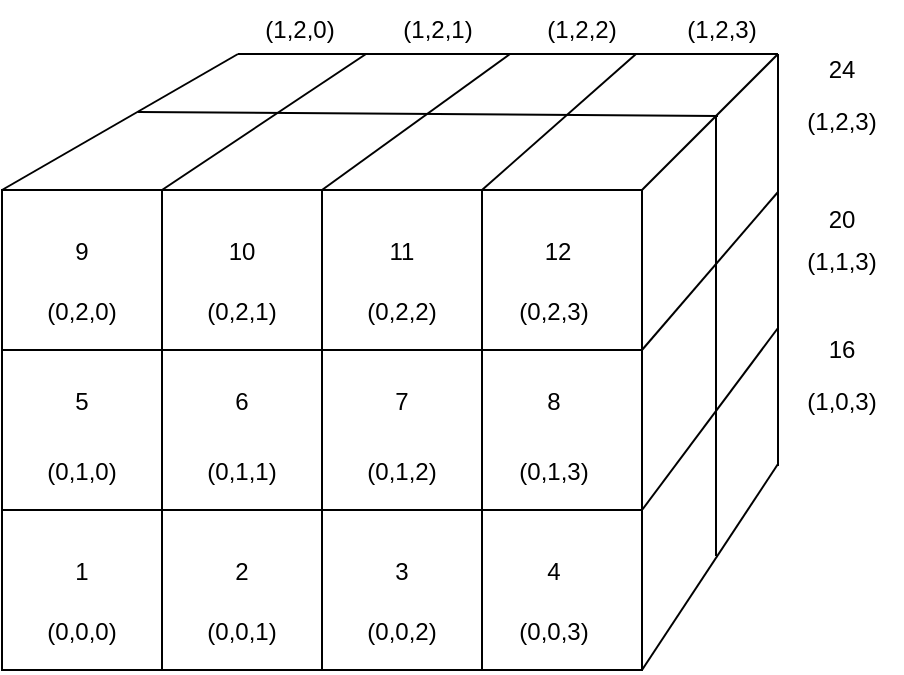 <mxfile version="22.1.16" type="device">
  <diagram name="Page-1" id="vx8WYl8dMyhK_g289YRw">
    <mxGraphModel dx="523" dy="788" grid="1" gridSize="10" guides="1" tooltips="1" connect="1" arrows="1" fold="1" page="1" pageScale="1" pageWidth="800" pageHeight="340" math="0" shadow="0">
      <root>
        <mxCell id="0" />
        <mxCell id="1" parent="0" />
        <mxCell id="JjXKmkML70HqsHR7HFJs-4" value="" style="whiteSpace=wrap;html=1;aspect=fixed;fillColor=none;" vertex="1" parent="1">
          <mxGeometry x="190" y="-85" width="80" height="80" as="geometry" />
        </mxCell>
        <mxCell id="JjXKmkML70HqsHR7HFJs-5" value="" style="whiteSpace=wrap;html=1;aspect=fixed;fillColor=none;" vertex="1" parent="1">
          <mxGeometry x="270" y="-85" width="80" height="80" as="geometry" />
        </mxCell>
        <mxCell id="JjXKmkML70HqsHR7HFJs-6" value="" style="whiteSpace=wrap;html=1;aspect=fixed;fillColor=none;" vertex="1" parent="1">
          <mxGeometry x="350" y="-85" width="80" height="80" as="geometry" />
        </mxCell>
        <mxCell id="JjXKmkML70HqsHR7HFJs-7" value="" style="whiteSpace=wrap;html=1;aspect=fixed;fillColor=none;" vertex="1" parent="1">
          <mxGeometry x="430" y="-85" width="80" height="80" as="geometry" />
        </mxCell>
        <mxCell id="JjXKmkML70HqsHR7HFJs-8" value="" style="whiteSpace=wrap;html=1;aspect=fixed;fillColor=none;" vertex="1" parent="1">
          <mxGeometry x="430" y="-165" width="80" height="80" as="geometry" />
        </mxCell>
        <mxCell id="JjXKmkML70HqsHR7HFJs-9" value="" style="whiteSpace=wrap;html=1;aspect=fixed;fillColor=none;" vertex="1" parent="1">
          <mxGeometry x="350" y="-165" width="80" height="80" as="geometry" />
        </mxCell>
        <mxCell id="JjXKmkML70HqsHR7HFJs-10" value="" style="whiteSpace=wrap;html=1;aspect=fixed;fillColor=none;" vertex="1" parent="1">
          <mxGeometry x="270" y="-165" width="80" height="80" as="geometry" />
        </mxCell>
        <mxCell id="JjXKmkML70HqsHR7HFJs-11" value="" style="whiteSpace=wrap;html=1;aspect=fixed;fillColor=none;" vertex="1" parent="1">
          <mxGeometry x="190" y="-165" width="80" height="80" as="geometry" />
        </mxCell>
        <mxCell id="JjXKmkML70HqsHR7HFJs-12" value="" style="whiteSpace=wrap;html=1;aspect=fixed;fillColor=none;" vertex="1" parent="1">
          <mxGeometry x="190" y="-245" width="80" height="80" as="geometry" />
        </mxCell>
        <mxCell id="JjXKmkML70HqsHR7HFJs-13" value="" style="whiteSpace=wrap;html=1;aspect=fixed;fillColor=none;" vertex="1" parent="1">
          <mxGeometry x="270" y="-245" width="80" height="80" as="geometry" />
        </mxCell>
        <mxCell id="JjXKmkML70HqsHR7HFJs-14" value="" style="whiteSpace=wrap;html=1;aspect=fixed;fillColor=none;" vertex="1" parent="1">
          <mxGeometry x="350" y="-245" width="80" height="80" as="geometry" />
        </mxCell>
        <mxCell id="JjXKmkML70HqsHR7HFJs-15" value="" style="whiteSpace=wrap;html=1;aspect=fixed;fillColor=none;" vertex="1" parent="1">
          <mxGeometry x="430" y="-245" width="80" height="80" as="geometry" />
        </mxCell>
        <mxCell id="JjXKmkML70HqsHR7HFJs-16" value="" style="endArrow=none;html=1;rounded=0;" edge="1" parent="1">
          <mxGeometry width="50" height="50" relative="1" as="geometry">
            <mxPoint x="510" y="-5" as="sourcePoint" />
            <mxPoint x="578" y="-108" as="targetPoint" />
          </mxGeometry>
        </mxCell>
        <mxCell id="JjXKmkML70HqsHR7HFJs-21" value="" style="endArrow=none;html=1;rounded=0;" edge="1" parent="1">
          <mxGeometry width="50" height="50" relative="1" as="geometry">
            <mxPoint x="510" y="-85" as="sourcePoint" />
            <mxPoint x="578" y="-176" as="targetPoint" />
          </mxGeometry>
        </mxCell>
        <mxCell id="JjXKmkML70HqsHR7HFJs-23" value="" style="endArrow=none;html=1;rounded=0;" edge="1" parent="1">
          <mxGeometry width="50" height="50" relative="1" as="geometry">
            <mxPoint x="510" y="-165" as="sourcePoint" />
            <mxPoint x="578" y="-244" as="targetPoint" />
          </mxGeometry>
        </mxCell>
        <mxCell id="JjXKmkML70HqsHR7HFJs-24" value="" style="endArrow=none;html=1;rounded=0;" edge="1" parent="1">
          <mxGeometry width="50" height="50" relative="1" as="geometry">
            <mxPoint x="547" y="-62" as="sourcePoint" />
            <mxPoint x="547" y="-282" as="targetPoint" />
          </mxGeometry>
        </mxCell>
        <mxCell id="JjXKmkML70HqsHR7HFJs-25" value="" style="endArrow=none;html=1;rounded=0;" edge="1" parent="1">
          <mxGeometry width="50" height="50" relative="1" as="geometry">
            <mxPoint x="510" y="-245" as="sourcePoint" />
            <mxPoint x="578" y="-313" as="targetPoint" />
          </mxGeometry>
        </mxCell>
        <mxCell id="JjXKmkML70HqsHR7HFJs-26" value="" style="endArrow=none;html=1;rounded=0;" edge="1" parent="1">
          <mxGeometry width="50" height="50" relative="1" as="geometry">
            <mxPoint x="578" y="-107" as="sourcePoint" />
            <mxPoint x="578" y="-313" as="targetPoint" />
          </mxGeometry>
        </mxCell>
        <mxCell id="JjXKmkML70HqsHR7HFJs-32" value="" style="endArrow=none;html=1;rounded=0;" edge="1" parent="1">
          <mxGeometry width="50" height="50" relative="1" as="geometry">
            <mxPoint x="190" y="-245" as="sourcePoint" />
            <mxPoint x="308" y="-313" as="targetPoint" />
          </mxGeometry>
        </mxCell>
        <mxCell id="JjXKmkML70HqsHR7HFJs-34" value="" style="endArrow=none;html=1;rounded=0;" edge="1" parent="1">
          <mxGeometry width="50" height="50" relative="1" as="geometry">
            <mxPoint x="270" y="-245" as="sourcePoint" />
            <mxPoint x="372" y="-313" as="targetPoint" />
          </mxGeometry>
        </mxCell>
        <mxCell id="JjXKmkML70HqsHR7HFJs-36" value="" style="endArrow=none;html=1;rounded=0;" edge="1" parent="1">
          <mxGeometry width="50" height="50" relative="1" as="geometry">
            <mxPoint x="350" y="-245" as="sourcePoint" />
            <mxPoint x="444" y="-313" as="targetPoint" />
          </mxGeometry>
        </mxCell>
        <mxCell id="JjXKmkML70HqsHR7HFJs-38" value="" style="endArrow=none;html=1;rounded=0;" edge="1" parent="1">
          <mxGeometry width="50" height="50" relative="1" as="geometry">
            <mxPoint x="430" y="-245" as="sourcePoint" />
            <mxPoint x="507" y="-313" as="targetPoint" />
          </mxGeometry>
        </mxCell>
        <mxCell id="JjXKmkML70HqsHR7HFJs-40" value="" style="endArrow=none;html=1;rounded=0;" edge="1" parent="1">
          <mxGeometry width="50" height="50" relative="1" as="geometry">
            <mxPoint x="258" y="-284" as="sourcePoint" />
            <mxPoint x="548" y="-282" as="targetPoint" />
          </mxGeometry>
        </mxCell>
        <mxCell id="JjXKmkML70HqsHR7HFJs-41" value="" style="endArrow=none;html=1;rounded=0;" edge="1" parent="1">
          <mxGeometry width="50" height="50" relative="1" as="geometry">
            <mxPoint x="308" y="-313" as="sourcePoint" />
            <mxPoint x="578" y="-313" as="targetPoint" />
          </mxGeometry>
        </mxCell>
        <mxCell id="JjXKmkML70HqsHR7HFJs-44" value="(0,0,0)" style="text;strokeColor=none;align=center;fillColor=none;html=1;verticalAlign=middle;whiteSpace=wrap;rounded=0;" vertex="1" parent="1">
          <mxGeometry x="200" y="-39" width="60" height="30" as="geometry" />
        </mxCell>
        <mxCell id="JjXKmkML70HqsHR7HFJs-46" value="(1,2,3)" style="text;strokeColor=none;align=center;fillColor=none;html=1;verticalAlign=middle;whiteSpace=wrap;rounded=0;" vertex="1" parent="1">
          <mxGeometry x="520" y="-340" width="60" height="30" as="geometry" />
        </mxCell>
        <mxCell id="JjXKmkML70HqsHR7HFJs-47" value="(1,0,3)" style="text;strokeColor=none;align=center;fillColor=none;html=1;verticalAlign=middle;whiteSpace=wrap;rounded=0;" vertex="1" parent="1">
          <mxGeometry x="580" y="-154" width="60" height="30" as="geometry" />
        </mxCell>
        <mxCell id="JjXKmkML70HqsHR7HFJs-48" value="(0,0,1)" style="text;strokeColor=none;align=center;fillColor=none;html=1;verticalAlign=middle;whiteSpace=wrap;rounded=0;" vertex="1" parent="1">
          <mxGeometry x="280" y="-39" width="60" height="30" as="geometry" />
        </mxCell>
        <mxCell id="JjXKmkML70HqsHR7HFJs-49" value="(0,0,2)" style="text;strokeColor=none;align=center;fillColor=none;html=1;verticalAlign=middle;whiteSpace=wrap;rounded=0;" vertex="1" parent="1">
          <mxGeometry x="360" y="-39" width="60" height="30" as="geometry" />
        </mxCell>
        <mxCell id="JjXKmkML70HqsHR7HFJs-50" value="(0,0,3)" style="text;strokeColor=none;align=center;fillColor=none;html=1;verticalAlign=middle;whiteSpace=wrap;rounded=0;" vertex="1" parent="1">
          <mxGeometry x="436" y="-39" width="60" height="30" as="geometry" />
        </mxCell>
        <mxCell id="JjXKmkML70HqsHR7HFJs-51" value="(0,1,0)" style="text;strokeColor=none;align=center;fillColor=none;html=1;verticalAlign=middle;whiteSpace=wrap;rounded=0;" vertex="1" parent="1">
          <mxGeometry x="200" y="-119" width="60" height="30" as="geometry" />
        </mxCell>
        <mxCell id="JjXKmkML70HqsHR7HFJs-52" value="(0,1,1)" style="text;strokeColor=none;align=center;fillColor=none;html=1;verticalAlign=middle;whiteSpace=wrap;rounded=0;" vertex="1" parent="1">
          <mxGeometry x="280" y="-119" width="60" height="30" as="geometry" />
        </mxCell>
        <mxCell id="JjXKmkML70HqsHR7HFJs-53" value="(0,1,2)" style="text;strokeColor=none;align=center;fillColor=none;html=1;verticalAlign=middle;whiteSpace=wrap;rounded=0;" vertex="1" parent="1">
          <mxGeometry x="360" y="-119" width="60" height="30" as="geometry" />
        </mxCell>
        <mxCell id="JjXKmkML70HqsHR7HFJs-54" value="(0,1,3)" style="text;strokeColor=none;align=center;fillColor=none;html=1;verticalAlign=middle;whiteSpace=wrap;rounded=0;" vertex="1" parent="1">
          <mxGeometry x="436" y="-119" width="60" height="30" as="geometry" />
        </mxCell>
        <mxCell id="JjXKmkML70HqsHR7HFJs-55" value="(0,2,0)" style="text;strokeColor=none;align=center;fillColor=none;html=1;verticalAlign=middle;whiteSpace=wrap;rounded=0;" vertex="1" parent="1">
          <mxGeometry x="200" y="-199" width="60" height="30" as="geometry" />
        </mxCell>
        <mxCell id="JjXKmkML70HqsHR7HFJs-56" value="(0,2,1)" style="text;strokeColor=none;align=center;fillColor=none;html=1;verticalAlign=middle;whiteSpace=wrap;rounded=0;" vertex="1" parent="1">
          <mxGeometry x="280" y="-199" width="60" height="30" as="geometry" />
        </mxCell>
        <mxCell id="JjXKmkML70HqsHR7HFJs-57" value="(0,2,2)" style="text;strokeColor=none;align=center;fillColor=none;html=1;verticalAlign=middle;whiteSpace=wrap;rounded=0;" vertex="1" parent="1">
          <mxGeometry x="360" y="-199" width="60" height="30" as="geometry" />
        </mxCell>
        <mxCell id="JjXKmkML70HqsHR7HFJs-58" value="(0,2,3)" style="text;strokeColor=none;align=center;fillColor=none;html=1;verticalAlign=middle;whiteSpace=wrap;rounded=0;" vertex="1" parent="1">
          <mxGeometry x="436" y="-199" width="60" height="30" as="geometry" />
        </mxCell>
        <mxCell id="JjXKmkML70HqsHR7HFJs-59" value="(1,2,2)" style="text;strokeColor=none;align=center;fillColor=none;html=1;verticalAlign=middle;whiteSpace=wrap;rounded=0;" vertex="1" parent="1">
          <mxGeometry x="450" y="-340" width="60" height="30" as="geometry" />
        </mxCell>
        <mxCell id="JjXKmkML70HqsHR7HFJs-60" value="(1,2,1)" style="text;strokeColor=none;align=center;fillColor=none;html=1;verticalAlign=middle;whiteSpace=wrap;rounded=0;" vertex="1" parent="1">
          <mxGeometry x="378" y="-340" width="60" height="30" as="geometry" />
        </mxCell>
        <mxCell id="JjXKmkML70HqsHR7HFJs-61" value="(1,2,0)" style="text;strokeColor=none;align=center;fillColor=none;html=1;verticalAlign=middle;whiteSpace=wrap;rounded=0;" vertex="1" parent="1">
          <mxGeometry x="309" y="-340" width="60" height="30" as="geometry" />
        </mxCell>
        <mxCell id="JjXKmkML70HqsHR7HFJs-62" value="(1,1,3)" style="text;strokeColor=none;align=center;fillColor=none;html=1;verticalAlign=middle;whiteSpace=wrap;rounded=0;" vertex="1" parent="1">
          <mxGeometry x="580" y="-224" width="60" height="30" as="geometry" />
        </mxCell>
        <mxCell id="JjXKmkML70HqsHR7HFJs-63" value="(1,2,3)" style="text;strokeColor=none;align=center;fillColor=none;html=1;verticalAlign=middle;whiteSpace=wrap;rounded=0;" vertex="1" parent="1">
          <mxGeometry x="580" y="-294" width="60" height="30" as="geometry" />
        </mxCell>
        <mxCell id="JjXKmkML70HqsHR7HFJs-64" value="1" style="text;strokeColor=none;align=center;fillColor=none;html=1;verticalAlign=middle;whiteSpace=wrap;rounded=0;" vertex="1" parent="1">
          <mxGeometry x="200" y="-69" width="60" height="30" as="geometry" />
        </mxCell>
        <mxCell id="JjXKmkML70HqsHR7HFJs-65" value="2" style="text;strokeColor=none;align=center;fillColor=none;html=1;verticalAlign=middle;whiteSpace=wrap;rounded=0;" vertex="1" parent="1">
          <mxGeometry x="280" y="-69" width="60" height="30" as="geometry" />
        </mxCell>
        <mxCell id="JjXKmkML70HqsHR7HFJs-66" value="3" style="text;strokeColor=none;align=center;fillColor=none;html=1;verticalAlign=middle;whiteSpace=wrap;rounded=0;" vertex="1" parent="1">
          <mxGeometry x="360" y="-69" width="60" height="30" as="geometry" />
        </mxCell>
        <mxCell id="JjXKmkML70HqsHR7HFJs-67" value="4" style="text;strokeColor=none;align=center;fillColor=none;html=1;verticalAlign=middle;whiteSpace=wrap;rounded=0;" vertex="1" parent="1">
          <mxGeometry x="436" y="-69" width="60" height="30" as="geometry" />
        </mxCell>
        <mxCell id="JjXKmkML70HqsHR7HFJs-68" value="5" style="text;strokeColor=none;align=center;fillColor=none;html=1;verticalAlign=middle;whiteSpace=wrap;rounded=0;" vertex="1" parent="1">
          <mxGeometry x="200" y="-154" width="60" height="30" as="geometry" />
        </mxCell>
        <mxCell id="JjXKmkML70HqsHR7HFJs-69" value="6" style="text;strokeColor=none;align=center;fillColor=none;html=1;verticalAlign=middle;whiteSpace=wrap;rounded=0;" vertex="1" parent="1">
          <mxGeometry x="280" y="-154" width="60" height="30" as="geometry" />
        </mxCell>
        <mxCell id="JjXKmkML70HqsHR7HFJs-70" value="7" style="text;strokeColor=none;align=center;fillColor=none;html=1;verticalAlign=middle;whiteSpace=wrap;rounded=0;" vertex="1" parent="1">
          <mxGeometry x="360" y="-154" width="60" height="30" as="geometry" />
        </mxCell>
        <mxCell id="JjXKmkML70HqsHR7HFJs-71" value="8" style="text;strokeColor=none;align=center;fillColor=none;html=1;verticalAlign=middle;whiteSpace=wrap;rounded=0;" vertex="1" parent="1">
          <mxGeometry x="436" y="-154" width="60" height="30" as="geometry" />
        </mxCell>
        <mxCell id="JjXKmkML70HqsHR7HFJs-72" value="9" style="text;strokeColor=none;align=center;fillColor=none;html=1;verticalAlign=middle;whiteSpace=wrap;rounded=0;" vertex="1" parent="1">
          <mxGeometry x="200" y="-229" width="60" height="30" as="geometry" />
        </mxCell>
        <mxCell id="JjXKmkML70HqsHR7HFJs-73" value="10" style="text;strokeColor=none;align=center;fillColor=none;html=1;verticalAlign=middle;whiteSpace=wrap;rounded=0;" vertex="1" parent="1">
          <mxGeometry x="280" y="-229" width="60" height="30" as="geometry" />
        </mxCell>
        <mxCell id="JjXKmkML70HqsHR7HFJs-74" value="11" style="text;strokeColor=none;align=center;fillColor=none;html=1;verticalAlign=middle;whiteSpace=wrap;rounded=0;" vertex="1" parent="1">
          <mxGeometry x="360" y="-229" width="60" height="30" as="geometry" />
        </mxCell>
        <mxCell id="JjXKmkML70HqsHR7HFJs-75" value="12" style="text;strokeColor=none;align=center;fillColor=none;html=1;verticalAlign=middle;whiteSpace=wrap;rounded=0;" vertex="1" parent="1">
          <mxGeometry x="438" y="-229" width="60" height="30" as="geometry" />
        </mxCell>
        <mxCell id="JjXKmkML70HqsHR7HFJs-76" value="16" style="text;strokeColor=none;align=center;fillColor=none;html=1;verticalAlign=middle;whiteSpace=wrap;rounded=0;" vertex="1" parent="1">
          <mxGeometry x="580" y="-180" width="60" height="30" as="geometry" />
        </mxCell>
        <mxCell id="JjXKmkML70HqsHR7HFJs-77" value="20" style="text;strokeColor=none;align=center;fillColor=none;html=1;verticalAlign=middle;whiteSpace=wrap;rounded=0;" vertex="1" parent="1">
          <mxGeometry x="580" y="-245" width="60" height="30" as="geometry" />
        </mxCell>
        <mxCell id="JjXKmkML70HqsHR7HFJs-78" value="24" style="text;strokeColor=none;align=center;fillColor=none;html=1;verticalAlign=middle;whiteSpace=wrap;rounded=0;" vertex="1" parent="1">
          <mxGeometry x="580" y="-320" width="60" height="30" as="geometry" />
        </mxCell>
      </root>
    </mxGraphModel>
  </diagram>
</mxfile>
